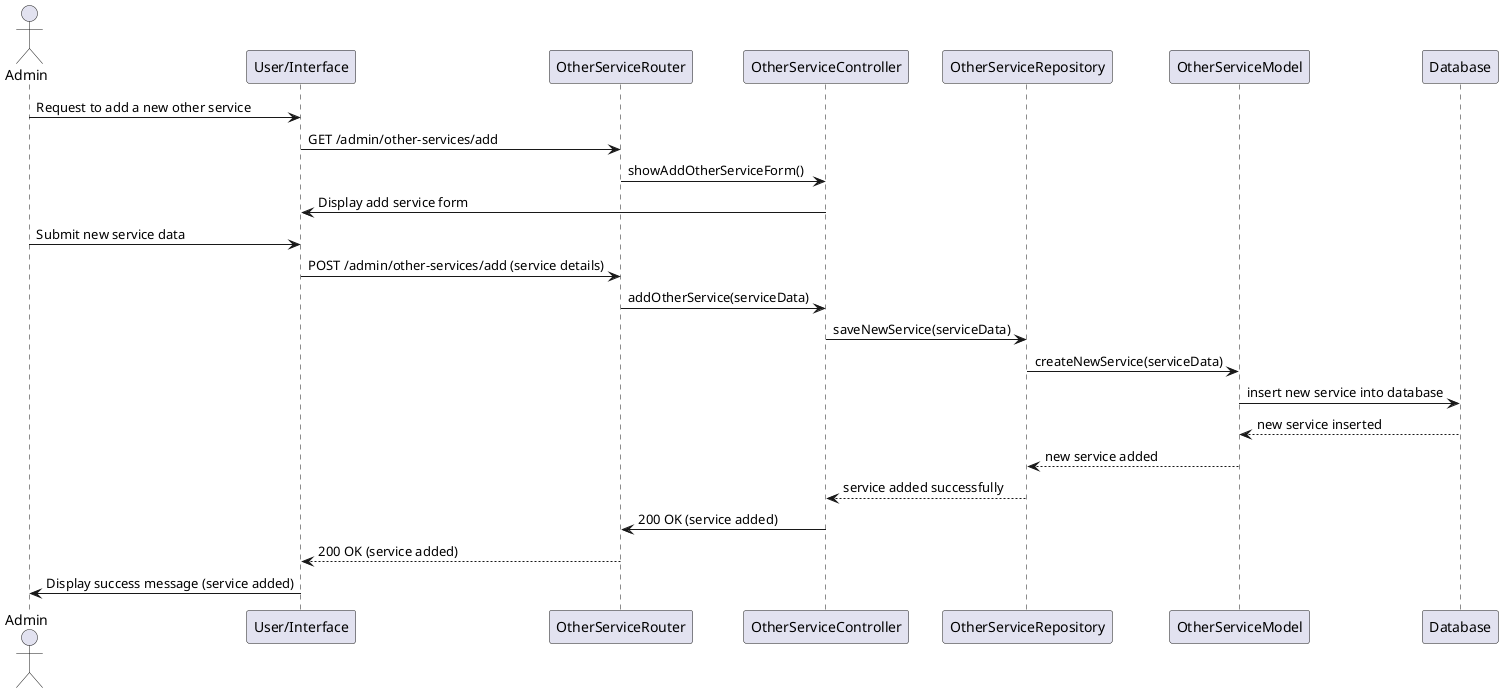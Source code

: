 @startuml
actor Admin
participant "User/Interface" as UI
participant "OtherServiceRouter" as Router
participant "OtherServiceController" as Controller
participant "OtherServiceRepository" as Repository
participant "OtherServiceModel" as OtherServiceModel
participant "Database" as DB

Admin -> UI: Request to add a new other service
UI -> Router: GET /admin/other-services/add
Router -> Controller: showAddOtherServiceForm()
Controller -> UI: Display add service form

Admin -> UI: Submit new service data
UI -> Router: POST /admin/other-services/add (service details)
Router -> Controller: addOtherService(serviceData)
Controller -> Repository: saveNewService(serviceData)

Repository -> OtherServiceModel: createNewService(serviceData)
OtherServiceModel -> DB: insert new service into database
DB --> OtherServiceModel: new service inserted
OtherServiceModel --> Repository: new service added
Repository --> Controller: service added successfully

Controller -> Router: 200 OK (service added)
Router --> UI: 200 OK (service added)
UI -> Admin: Display success message (service added)
@enduml
